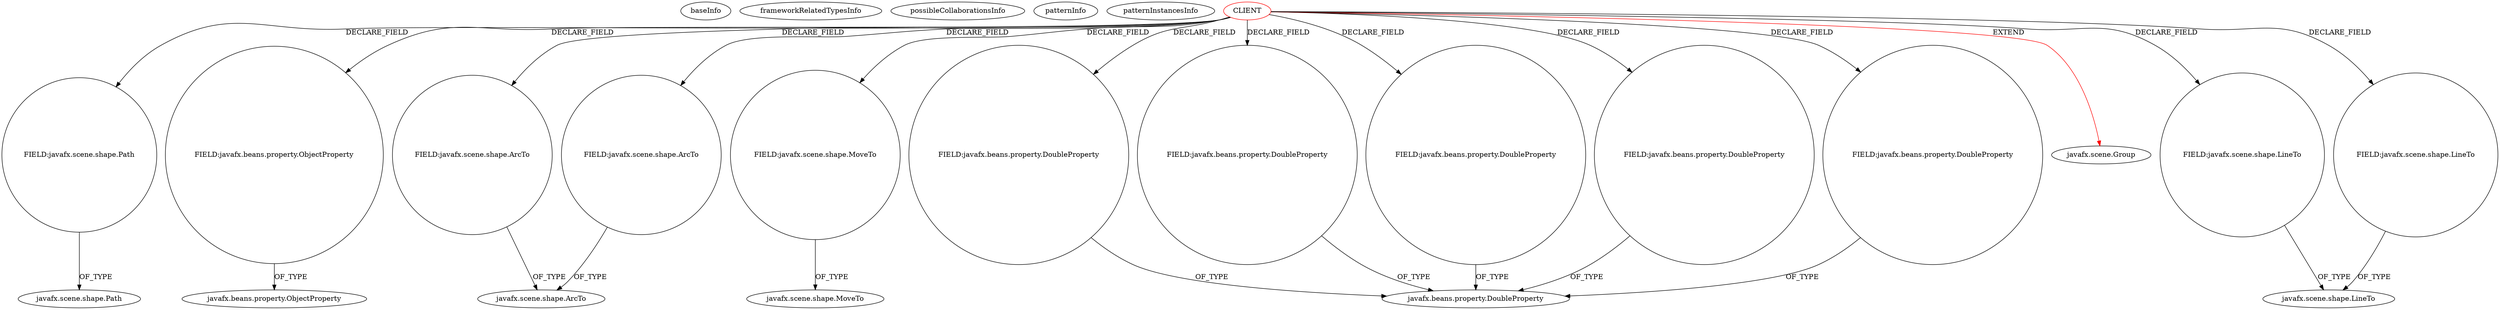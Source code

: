 digraph {
baseInfo[graphId=3016,category="pattern",isAnonymous=false,possibleRelation=false]
frameworkRelatedTypesInfo[0="javafx.scene.Group"]
possibleCollaborationsInfo[]
patternInfo[frequency=2.0,patternRootClient=0]
patternInstancesInfo[0="Jojal-RadialMenu~/Jojal-RadialMenu/RadialMenu-master/src/main/java/fr/jojal/widget/radial/item/RadialItem.java~RadialItem~690",1="MrLoNee-RadialFx~/MrLoNee-RadialFx/RadialFx-master/src/com/mrlonee/radialfx/core/RadialMenuItem.java~RadialMenuItem~961"]
31[label="FIELD:javafx.scene.shape.Path",vertexType="FIELD_DECLARATION",isFrameworkType=false,shape=circle]
32[label="javafx.scene.shape.Path",vertexType="FRAMEWORK_CLASS_TYPE",isFrameworkType=false]
0[label="CLIENT",vertexType="ROOT_CLIENT_CLASS_DECLARATION",isFrameworkType=false,color=red]
37[label="FIELD:javafx.beans.property.ObjectProperty",vertexType="FIELD_DECLARATION",isFrameworkType=false,shape=circle]
5[label="FIELD:javafx.scene.shape.ArcTo",vertexType="FIELD_DECLARATION",isFrameworkType=false,shape=circle]
4[label="javafx.scene.shape.ArcTo",vertexType="FRAMEWORK_CLASS_TYPE",isFrameworkType=false]
3[label="FIELD:javafx.scene.shape.ArcTo",vertexType="FIELD_DECLARATION",isFrameworkType=false,shape=circle]
8[label="javafx.beans.property.ObjectProperty",vertexType="FRAMEWORK_CLASS_TYPE",isFrameworkType=false]
27[label="FIELD:javafx.scene.shape.MoveTo",vertexType="FIELD_DECLARATION",isFrameworkType=false,shape=circle]
19[label="FIELD:javafx.beans.property.DoubleProperty",vertexType="FIELD_DECLARATION",isFrameworkType=false,shape=circle]
21[label="FIELD:javafx.beans.property.DoubleProperty",vertexType="FIELD_DECLARATION",isFrameworkType=false,shape=circle]
28[label="javafx.scene.shape.MoveTo",vertexType="FRAMEWORK_CLASS_TYPE",isFrameworkType=false]
35[label="FIELD:javafx.beans.property.DoubleProperty",vertexType="FIELD_DECLARATION",isFrameworkType=false,shape=circle]
33[label="FIELD:javafx.beans.property.DoubleProperty",vertexType="FIELD_DECLARATION",isFrameworkType=false,shape=circle]
29[label="FIELD:javafx.beans.property.DoubleProperty",vertexType="FIELD_DECLARATION",isFrameworkType=false,shape=circle]
1[label="javafx.scene.Group",vertexType="FRAMEWORK_CLASS_TYPE",isFrameworkType=false]
20[label="javafx.beans.property.DoubleProperty",vertexType="FRAMEWORK_CLASS_TYPE",isFrameworkType=false]
25[label="FIELD:javafx.scene.shape.LineTo",vertexType="FIELD_DECLARATION",isFrameworkType=false,shape=circle]
24[label="javafx.scene.shape.LineTo",vertexType="FRAMEWORK_CLASS_TYPE",isFrameworkType=false]
23[label="FIELD:javafx.scene.shape.LineTo",vertexType="FIELD_DECLARATION",isFrameworkType=false,shape=circle]
27->28[label="OF_TYPE"]
25->24[label="OF_TYPE"]
31->32[label="OF_TYPE"]
5->4[label="OF_TYPE"]
0->1[label="EXTEND",color=red]
21->20[label="OF_TYPE"]
35->20[label="OF_TYPE"]
33->20[label="OF_TYPE"]
0->27[label="DECLARE_FIELD"]
29->20[label="OF_TYPE"]
0->25[label="DECLARE_FIELD"]
0->35[label="DECLARE_FIELD"]
3->4[label="OF_TYPE"]
0->19[label="DECLARE_FIELD"]
0->5[label="DECLARE_FIELD"]
0->23[label="DECLARE_FIELD"]
0->21[label="DECLARE_FIELD"]
0->37[label="DECLARE_FIELD"]
19->20[label="OF_TYPE"]
0->31[label="DECLARE_FIELD"]
37->8[label="OF_TYPE"]
23->24[label="OF_TYPE"]
0->29[label="DECLARE_FIELD"]
0->3[label="DECLARE_FIELD"]
0->33[label="DECLARE_FIELD"]
}
